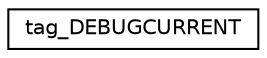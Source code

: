 digraph "Graphical Class Hierarchy"
{
  edge [fontname="Helvetica",fontsize="10",labelfontname="Helvetica",labelfontsize="10"];
  node [fontname="Helvetica",fontsize="10",shape=record];
  rankdir="LR";
  Node1 [label="tag_DEBUGCURRENT",height=0.2,width=0.4,color="black", fillcolor="white", style="filled",URL="$structtag___d_e_b_u_g_c_u_r_r_e_n_t.html"];
}
